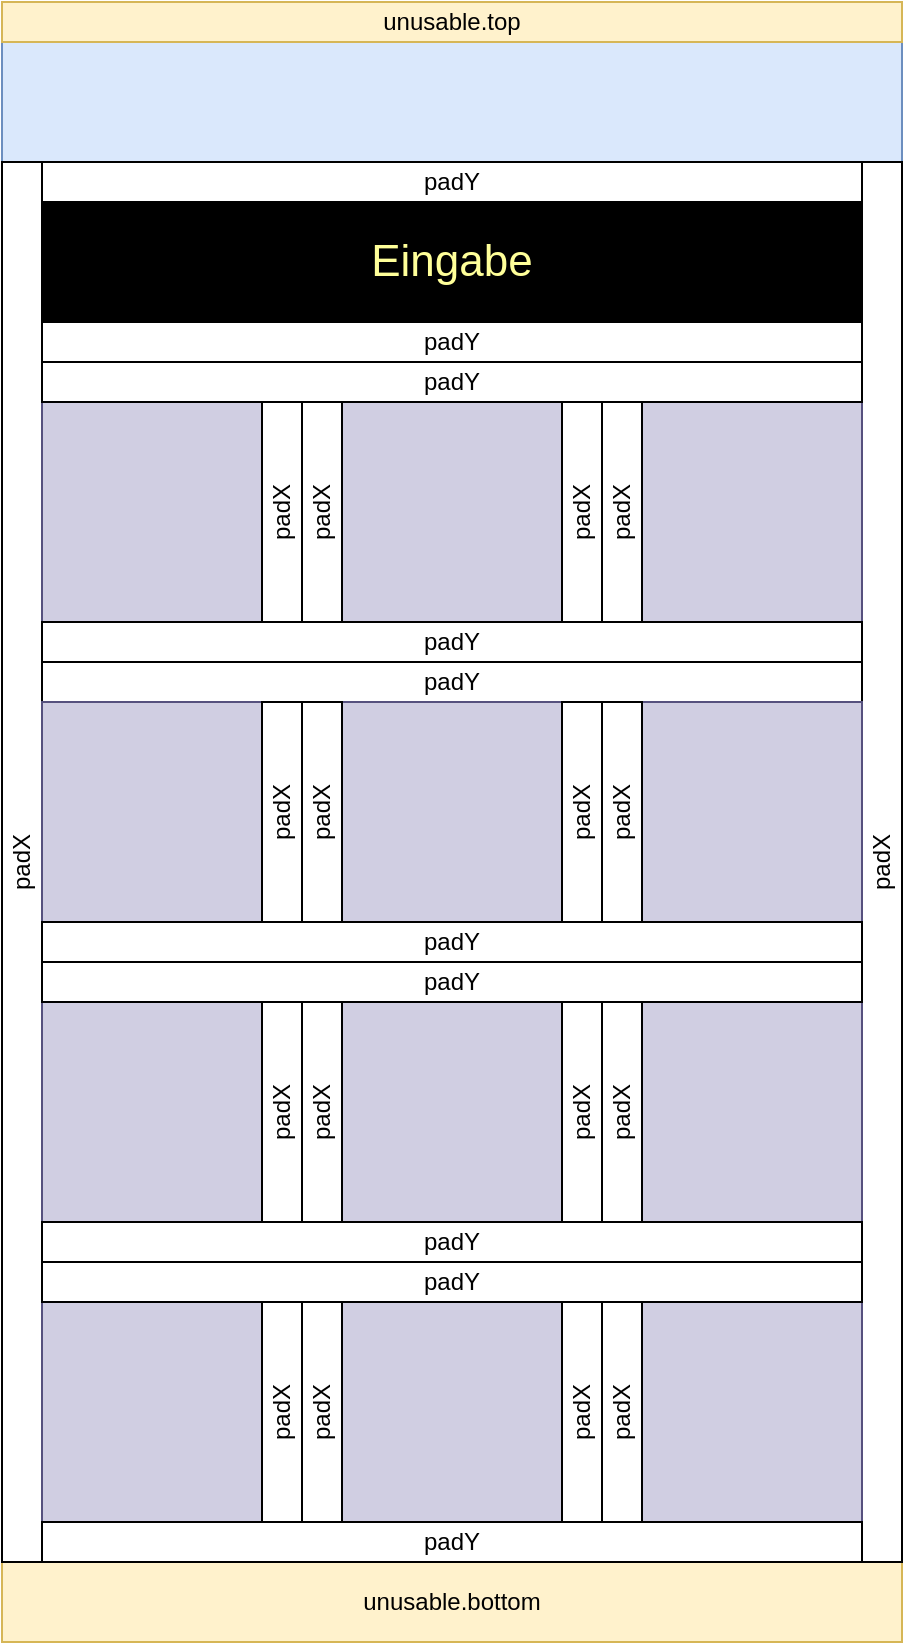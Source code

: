 <mxfile version="13.9.9" type="device"><diagram id="WgiefshtYAo_JZ7cSdu1" name="Seite-1"><mxGraphModel dx="1017" dy="978" grid="1" gridSize="10" guides="1" tooltips="1" connect="1" arrows="1" fold="1" page="1" pageScale="1" pageWidth="1169" pageHeight="827" math="0" shadow="0"><root><mxCell id="0"/><mxCell id="1" parent="0"/><mxCell id="D41PnN3RvDMi9zbO0D0t-1" value="" style="whiteSpace=wrap;html=1;fillColor=none;" vertex="1" parent="1"><mxGeometry x="40" y="40" width="450" height="800" as="geometry"/></mxCell><mxCell id="D41PnN3RvDMi9zbO0D0t-2" value="" style="rounded=0;whiteSpace=wrap;html=1;fillColor=#dae8fc;strokeColor=#6c8ebf;" vertex="1" parent="1"><mxGeometry x="40" y="60" width="450" height="60" as="geometry"/></mxCell><mxCell id="D41PnN3RvDMi9zbO0D0t-3" value="unusable.top" style="rounded=0;whiteSpace=wrap;html=1;fillColor=#fff2cc;strokeColor=#d6b656;" vertex="1" parent="1"><mxGeometry x="40" y="40" width="450" height="20" as="geometry"/></mxCell><mxCell id="D41PnN3RvDMi9zbO0D0t-4" value="padY" style="rounded=0;whiteSpace=wrap;html=1;fillColor=none;" vertex="1" parent="1"><mxGeometry x="60" y="120" width="410" height="20" as="geometry"/></mxCell><mxCell id="D41PnN3RvDMi9zbO0D0t-5" value="Eingabe" style="rounded=0;whiteSpace=wrap;html=1;fillColor=#000000;fontSize=22;fontColor=#FFFF99;" vertex="1" parent="1"><mxGeometry x="60" y="140" width="410" height="60" as="geometry"/></mxCell><mxCell id="D41PnN3RvDMi9zbO0D0t-6" value="unusable.bottom" style="rounded=0;whiteSpace=wrap;html=1;fillColor=#fff2cc;strokeColor=#d6b656;" vertex="1" parent="1"><mxGeometry x="40" y="820" width="450" height="40" as="geometry"/></mxCell><mxCell id="D41PnN3RvDMi9zbO0D0t-7" value="padY" style="rounded=0;whiteSpace=wrap;html=1;fillColor=none;" vertex="1" parent="1"><mxGeometry x="60" y="200" width="410" height="20" as="geometry"/></mxCell><mxCell id="D41PnN3RvDMi9zbO0D0t-8" value="padX" style="rounded=0;whiteSpace=wrap;html=1;fillColor=none;direction=north;horizontal=0;" vertex="1" parent="1"><mxGeometry x="40" y="120" width="20" height="700" as="geometry"/></mxCell><mxCell id="D41PnN3RvDMi9zbO0D0t-10" value="padX" style="rounded=0;whiteSpace=wrap;html=1;fillColor=none;direction=north;horizontal=0;" vertex="1" parent="1"><mxGeometry x="470" y="120" width="20" height="700" as="geometry"/></mxCell><mxCell id="D41PnN3RvDMi9zbO0D0t-13" value="" style="whiteSpace=wrap;html=1;aspect=fixed;fillColor=#d0cee2;fontSize=22;strokeColor=#56517e;" vertex="1" parent="1"><mxGeometry x="60" y="240" width="110" height="110" as="geometry"/></mxCell><mxCell id="D41PnN3RvDMi9zbO0D0t-15" value="" style="whiteSpace=wrap;html=1;aspect=fixed;fillColor=#d0cee2;fontSize=22;strokeColor=#56517e;" vertex="1" parent="1"><mxGeometry x="360" y="240" width="110" height="110" as="geometry"/></mxCell><mxCell id="D41PnN3RvDMi9zbO0D0t-17" value="" style="whiteSpace=wrap;html=1;aspect=fixed;fillColor=#d0cee2;fontSize=22;strokeColor=#56517e;" vertex="1" parent="1"><mxGeometry x="210" y="240" width="110" height="110" as="geometry"/></mxCell><mxCell id="D41PnN3RvDMi9zbO0D0t-19" value="padX" style="rounded=0;whiteSpace=wrap;html=1;fillColor=none;direction=north;horizontal=0;" vertex="1" parent="1"><mxGeometry x="190" y="240" width="20" height="110" as="geometry"/></mxCell><mxCell id="D41PnN3RvDMi9zbO0D0t-20" value="padX" style="rounded=0;whiteSpace=wrap;html=1;fillColor=none;direction=north;horizontal=0;" vertex="1" parent="1"><mxGeometry x="340" y="240" width="20" height="110" as="geometry"/></mxCell><mxCell id="D41PnN3RvDMi9zbO0D0t-21" value="padY" style="rounded=0;whiteSpace=wrap;html=1;fillColor=none;" vertex="1" parent="1"><mxGeometry x="60" y="220" width="410" height="20" as="geometry"/></mxCell><mxCell id="D41PnN3RvDMi9zbO0D0t-22" value="padY" style="rounded=0;whiteSpace=wrap;html=1;fillColor=none;" vertex="1" parent="1"><mxGeometry x="60" y="370" width="410" height="20" as="geometry"/></mxCell><mxCell id="D41PnN3RvDMi9zbO0D0t-24" value="" style="whiteSpace=wrap;html=1;aspect=fixed;fillColor=#d0cee2;fontSize=22;strokeColor=#56517e;" vertex="1" parent="1"><mxGeometry x="60" y="390" width="110" height="110" as="geometry"/></mxCell><mxCell id="D41PnN3RvDMi9zbO0D0t-25" value="" style="whiteSpace=wrap;html=1;aspect=fixed;fillColor=#d0cee2;fontSize=22;strokeColor=#56517e;" vertex="1" parent="1"><mxGeometry x="360" y="390" width="110" height="110" as="geometry"/></mxCell><mxCell id="D41PnN3RvDMi9zbO0D0t-27" value="" style="whiteSpace=wrap;html=1;aspect=fixed;fillColor=#d0cee2;fontSize=22;strokeColor=#56517e;" vertex="1" parent="1"><mxGeometry x="210" y="390" width="110" height="110" as="geometry"/></mxCell><mxCell id="D41PnN3RvDMi9zbO0D0t-33" value="" style="whiteSpace=wrap;html=1;aspect=fixed;fillColor=#d0cee2;fontSize=22;strokeColor=#56517e;" vertex="1" parent="1"><mxGeometry x="60" y="540" width="110" height="110" as="geometry"/></mxCell><mxCell id="D41PnN3RvDMi9zbO0D0t-34" value="" style="whiteSpace=wrap;html=1;aspect=fixed;fillColor=#d0cee2;fontSize=22;strokeColor=#56517e;" vertex="1" parent="1"><mxGeometry x="360" y="540" width="110" height="110" as="geometry"/></mxCell><mxCell id="D41PnN3RvDMi9zbO0D0t-36" value="" style="whiteSpace=wrap;html=1;aspect=fixed;fillColor=#d0cee2;fontSize=22;strokeColor=#56517e;" vertex="1" parent="1"><mxGeometry x="210" y="540" width="110" height="110" as="geometry"/></mxCell><mxCell id="D41PnN3RvDMi9zbO0D0t-42" value="" style="whiteSpace=wrap;html=1;aspect=fixed;fillColor=#d0cee2;fontSize=22;strokeColor=#56517e;" vertex="1" parent="1"><mxGeometry x="60" y="690" width="110" height="110" as="geometry"/></mxCell><mxCell id="D41PnN3RvDMi9zbO0D0t-43" value="" style="whiteSpace=wrap;html=1;aspect=fixed;fillColor=#d0cee2;fontSize=22;strokeColor=#56517e;" vertex="1" parent="1"><mxGeometry x="360" y="690" width="110" height="110" as="geometry"/></mxCell><mxCell id="D41PnN3RvDMi9zbO0D0t-45" value="" style="whiteSpace=wrap;html=1;aspect=fixed;fillColor=#d0cee2;fontSize=22;strokeColor=#56517e;" vertex="1" parent="1"><mxGeometry x="210" y="690" width="110" height="110" as="geometry"/></mxCell><mxCell id="D41PnN3RvDMi9zbO0D0t-12" value="padX" style="rounded=0;whiteSpace=wrap;html=1;fillColor=none;direction=north;horizontal=0;" vertex="1" parent="1"><mxGeometry x="170" y="240" width="20" height="110" as="geometry"/></mxCell><mxCell id="D41PnN3RvDMi9zbO0D0t-16" value="padX" style="rounded=0;whiteSpace=wrap;html=1;fillColor=none;direction=north;horizontal=0;" vertex="1" parent="1"><mxGeometry x="320" y="240" width="20" height="110" as="geometry"/></mxCell><mxCell id="D41PnN3RvDMi9zbO0D0t-53" value="padY" style="rounded=0;whiteSpace=wrap;html=1;fillColor=none;" vertex="1" parent="1"><mxGeometry x="60" y="350" width="410" height="20" as="geometry"/></mxCell><mxCell id="D41PnN3RvDMi9zbO0D0t-54" value="padY" style="rounded=0;whiteSpace=wrap;html=1;fillColor=none;" vertex="1" parent="1"><mxGeometry x="60" y="500" width="410" height="20" as="geometry"/></mxCell><mxCell id="D41PnN3RvDMi9zbO0D0t-55" value="padY" style="rounded=0;whiteSpace=wrap;html=1;fillColor=none;" vertex="1" parent="1"><mxGeometry x="60" y="520" width="410" height="20" as="geometry"/></mxCell><mxCell id="D41PnN3RvDMi9zbO0D0t-56" value="padY" style="rounded=0;whiteSpace=wrap;html=1;fillColor=none;" vertex="1" parent="1"><mxGeometry x="60" y="650" width="410" height="20" as="geometry"/></mxCell><mxCell id="D41PnN3RvDMi9zbO0D0t-57" value="padY" style="rounded=0;whiteSpace=wrap;html=1;fillColor=none;" vertex="1" parent="1"><mxGeometry x="60" y="670" width="410" height="20" as="geometry"/></mxCell><mxCell id="D41PnN3RvDMi9zbO0D0t-58" value="padY" style="rounded=0;whiteSpace=wrap;html=1;fillColor=none;" vertex="1" parent="1"><mxGeometry x="60" y="800" width="410" height="20" as="geometry"/></mxCell><mxCell id="D41PnN3RvDMi9zbO0D0t-59" value="padX" style="rounded=0;whiteSpace=wrap;html=1;fillColor=none;direction=north;horizontal=0;" vertex="1" parent="1"><mxGeometry x="340" y="390" width="20" height="110" as="geometry"/></mxCell><mxCell id="D41PnN3RvDMi9zbO0D0t-60" value="padX" style="rounded=0;whiteSpace=wrap;html=1;fillColor=none;direction=north;horizontal=0;" vertex="1" parent="1"><mxGeometry x="320" y="390" width="20" height="110" as="geometry"/></mxCell><mxCell id="D41PnN3RvDMi9zbO0D0t-61" value="padX" style="rounded=0;whiteSpace=wrap;html=1;fillColor=none;direction=north;horizontal=0;" vertex="1" parent="1"><mxGeometry x="170" y="390" width="20" height="110" as="geometry"/></mxCell><mxCell id="D41PnN3RvDMi9zbO0D0t-62" value="padX" style="rounded=0;whiteSpace=wrap;html=1;fillColor=none;direction=north;horizontal=0;" vertex="1" parent="1"><mxGeometry x="190" y="390" width="20" height="110" as="geometry"/></mxCell><mxCell id="D41PnN3RvDMi9zbO0D0t-63" value="padX" style="rounded=0;whiteSpace=wrap;html=1;fillColor=none;direction=north;horizontal=0;" vertex="1" parent="1"><mxGeometry x="170" y="540" width="20" height="110" as="geometry"/></mxCell><mxCell id="D41PnN3RvDMi9zbO0D0t-64" value="padX" style="rounded=0;whiteSpace=wrap;html=1;fillColor=none;direction=north;horizontal=0;" vertex="1" parent="1"><mxGeometry x="190" y="540" width="20" height="110" as="geometry"/></mxCell><mxCell id="D41PnN3RvDMi9zbO0D0t-65" value="padX" style="rounded=0;whiteSpace=wrap;html=1;fillColor=none;direction=north;horizontal=0;" vertex="1" parent="1"><mxGeometry x="320" y="540" width="20" height="110" as="geometry"/></mxCell><mxCell id="D41PnN3RvDMi9zbO0D0t-66" value="padX" style="rounded=0;whiteSpace=wrap;html=1;fillColor=none;direction=north;horizontal=0;" vertex="1" parent="1"><mxGeometry x="340" y="540" width="20" height="110" as="geometry"/></mxCell><mxCell id="D41PnN3RvDMi9zbO0D0t-67" value="padX" style="rounded=0;whiteSpace=wrap;html=1;fillColor=none;direction=north;horizontal=0;" vertex="1" parent="1"><mxGeometry x="170" y="690" width="20" height="110" as="geometry"/></mxCell><mxCell id="D41PnN3RvDMi9zbO0D0t-68" value="padX" style="rounded=0;whiteSpace=wrap;html=1;fillColor=none;direction=north;horizontal=0;" vertex="1" parent="1"><mxGeometry x="190" y="690" width="20" height="110" as="geometry"/></mxCell><mxCell id="D41PnN3RvDMi9zbO0D0t-69" value="padX" style="rounded=0;whiteSpace=wrap;html=1;fillColor=none;direction=north;horizontal=0;" vertex="1" parent="1"><mxGeometry x="320" y="690" width="20" height="110" as="geometry"/></mxCell><mxCell id="D41PnN3RvDMi9zbO0D0t-70" value="padX" style="rounded=0;whiteSpace=wrap;html=1;fillColor=none;direction=north;horizontal=0;" vertex="1" parent="1"><mxGeometry x="340" y="690" width="20" height="110" as="geometry"/></mxCell></root></mxGraphModel></diagram></mxfile>